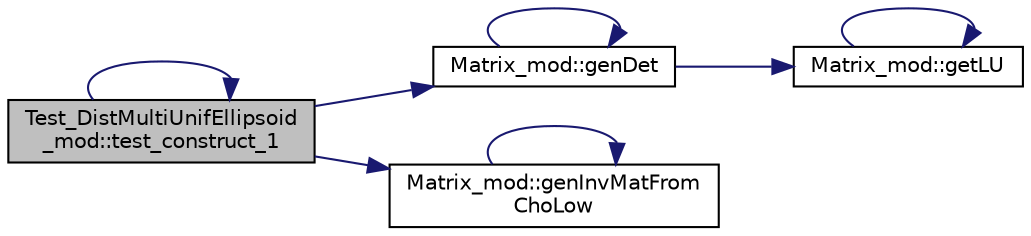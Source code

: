 digraph "Test_DistMultiUnifEllipsoid_mod::test_construct_1"
{
 // LATEX_PDF_SIZE
  edge [fontname="Helvetica",fontsize="10",labelfontname="Helvetica",labelfontsize="10"];
  node [fontname="Helvetica",fontsize="10",shape=record];
  rankdir="LR";
  Node1 [label="Test_DistMultiUnifEllipsoid\l_mod::test_construct_1",height=0.2,width=0.4,color="black", fillcolor="grey75", style="filled", fontcolor="black",tooltip="Test the construction of an ellipsoidal MVU distribution with minimal input argument (ndim)."];
  Node1 -> Node2 [color="midnightblue",fontsize="10",style="solid"];
  Node2 [label="Matrix_mod::genDet",height=0.2,width=0.4,color="black", fillcolor="white", style="filled",URL="$namespaceMatrix__mod.html#ab4337db6f2d5ea89918b3790725f5030",tooltip="Return the determinant of a given the square matrix of shape (ndim,ndim) via LU factorization."];
  Node2 -> Node2 [color="midnightblue",fontsize="10",style="solid"];
  Node2 -> Node3 [color="midnightblue",fontsize="10",style="solid"];
  Node3 [label="Matrix_mod::getLU",height=0.2,width=0.4,color="black", fillcolor="white", style="filled",URL="$namespaceMatrix__mod.html#a9a49998b46ee8253af18b1872bdcd503",tooltip="Return the LU decomposition of the input matrix MatrixLU(nd,nd)."];
  Node3 -> Node3 [color="midnightblue",fontsize="10",style="solid"];
  Node1 -> Node4 [color="midnightblue",fontsize="10",style="solid"];
  Node4 [label="Matrix_mod::genInvMatFrom\lChoLow",height=0.2,width=0.4,color="black", fillcolor="white", style="filled",URL="$namespaceMatrix__mod.html#a9d5274f6fbae77140a1857d6ef6ee5a3",tooltip="Generate the inverse matrix of a symmetric-positive-definite matrix, whose Cholesky Lower triangle is..."];
  Node4 -> Node4 [color="midnightblue",fontsize="10",style="solid"];
  Node1 -> Node1 [color="midnightblue",fontsize="10",style="solid"];
}
